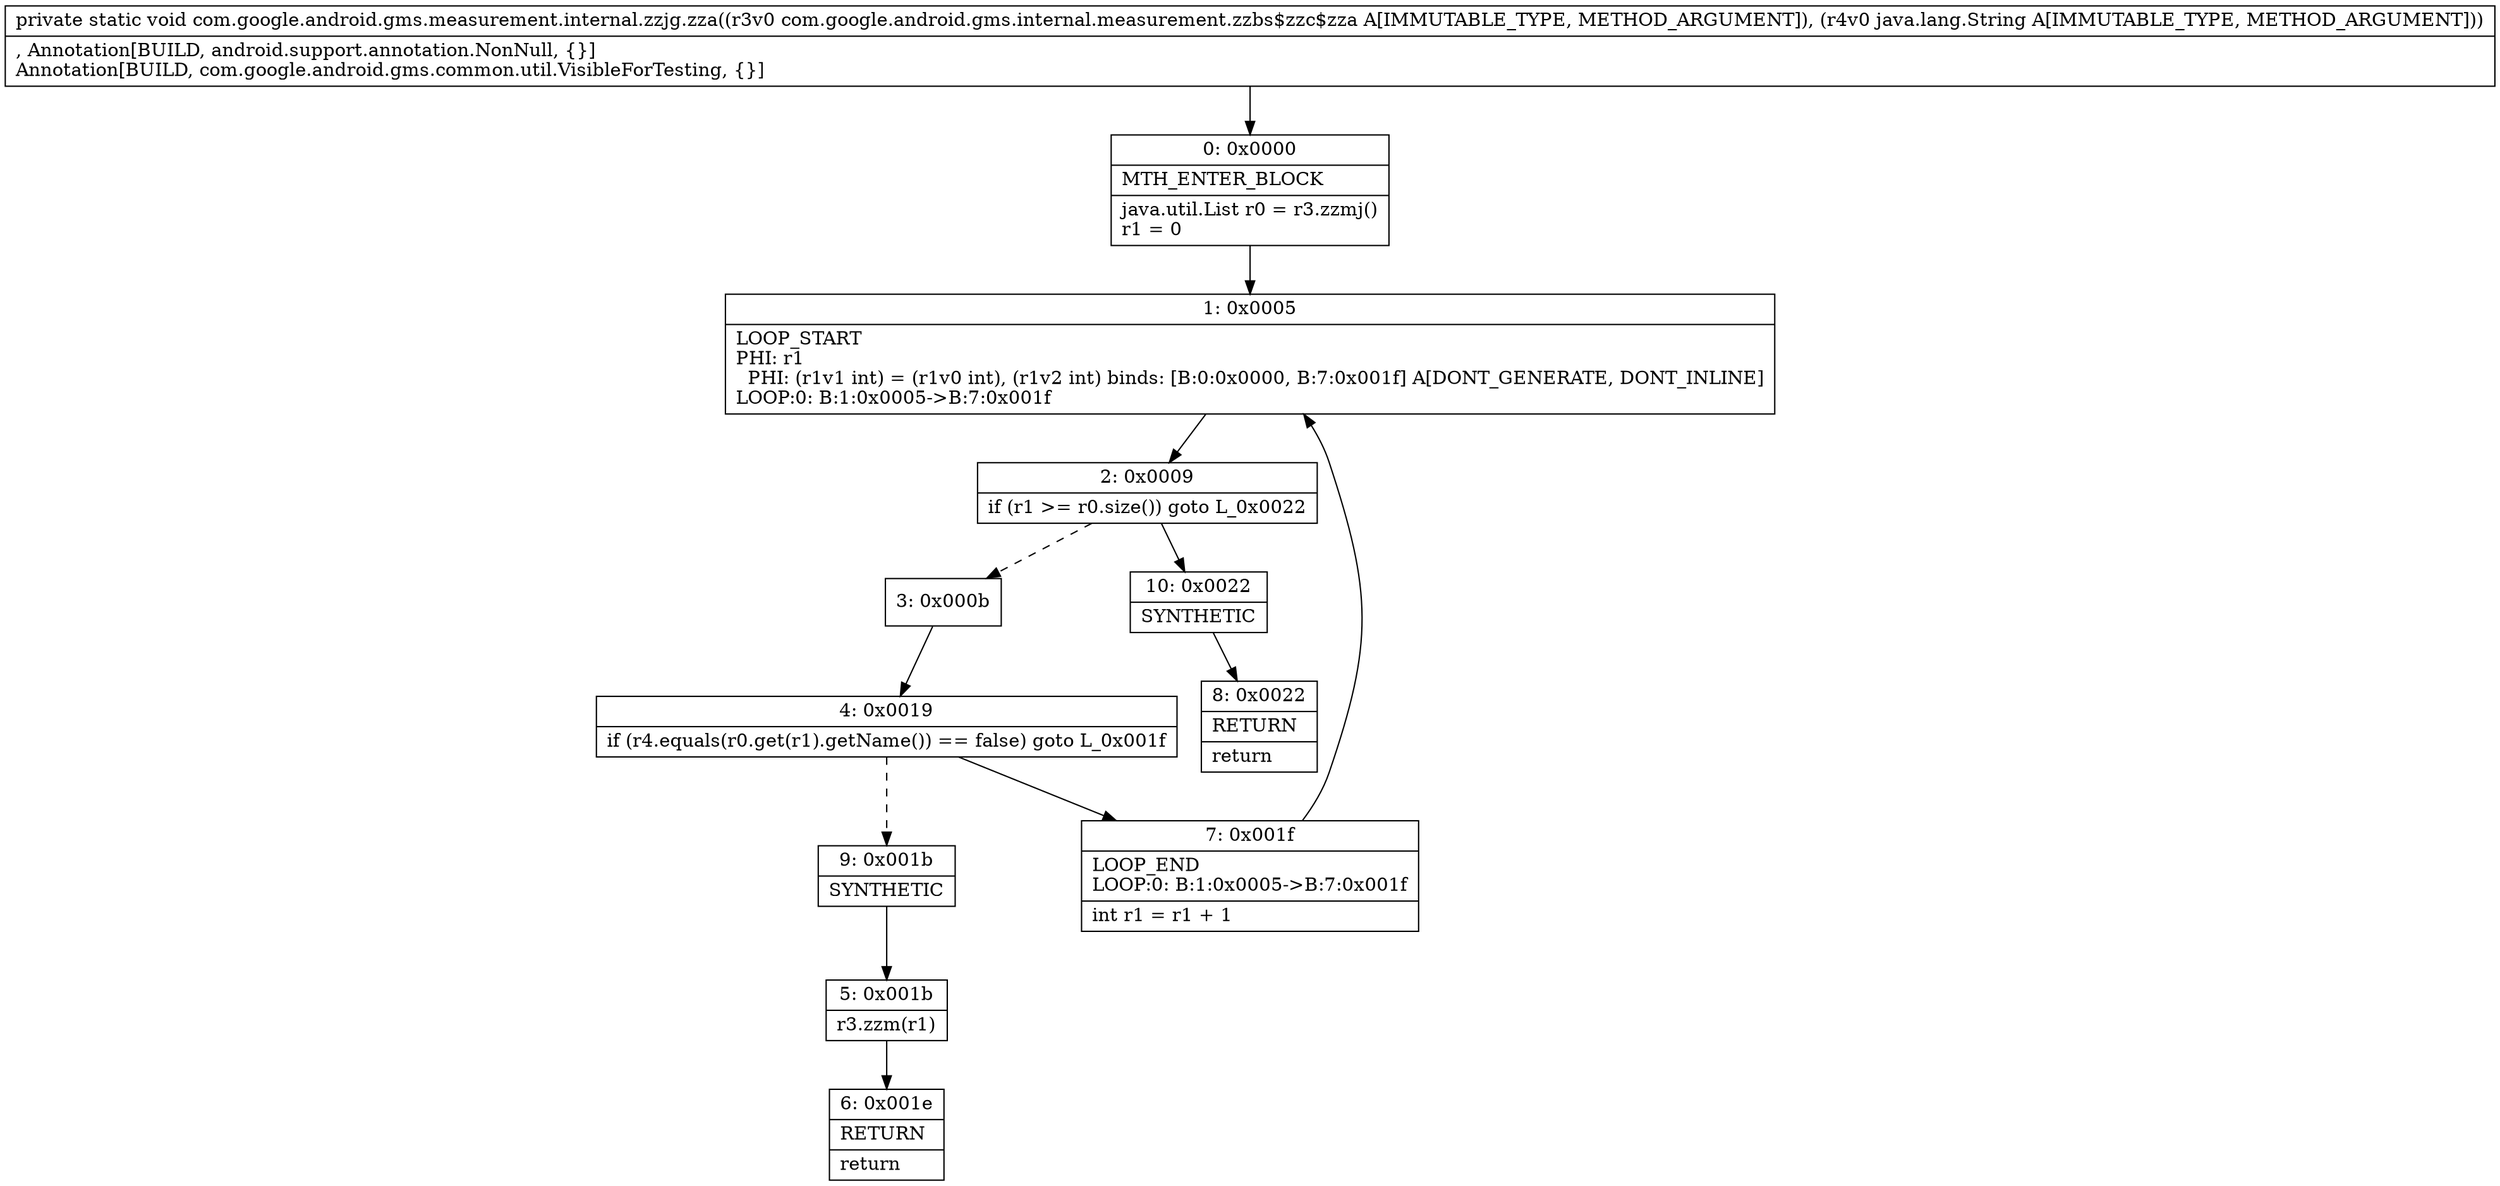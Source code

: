 digraph "CFG forcom.google.android.gms.measurement.internal.zzjg.zza(Lcom\/google\/android\/gms\/internal\/measurement\/zzbs$zzc$zza;Ljava\/lang\/String;)V" {
Node_0 [shape=record,label="{0\:\ 0x0000|MTH_ENTER_BLOCK\l|java.util.List r0 = r3.zzmj()\lr1 = 0\l}"];
Node_1 [shape=record,label="{1\:\ 0x0005|LOOP_START\lPHI: r1 \l  PHI: (r1v1 int) = (r1v0 int), (r1v2 int) binds: [B:0:0x0000, B:7:0x001f] A[DONT_GENERATE, DONT_INLINE]\lLOOP:0: B:1:0x0005\-\>B:7:0x001f\l}"];
Node_2 [shape=record,label="{2\:\ 0x0009|if (r1 \>= r0.size()) goto L_0x0022\l}"];
Node_3 [shape=record,label="{3\:\ 0x000b}"];
Node_4 [shape=record,label="{4\:\ 0x0019|if (r4.equals(r0.get(r1).getName()) == false) goto L_0x001f\l}"];
Node_5 [shape=record,label="{5\:\ 0x001b|r3.zzm(r1)\l}"];
Node_6 [shape=record,label="{6\:\ 0x001e|RETURN\l|return\l}"];
Node_7 [shape=record,label="{7\:\ 0x001f|LOOP_END\lLOOP:0: B:1:0x0005\-\>B:7:0x001f\l|int r1 = r1 + 1\l}"];
Node_8 [shape=record,label="{8\:\ 0x0022|RETURN\l|return\l}"];
Node_9 [shape=record,label="{9\:\ 0x001b|SYNTHETIC\l}"];
Node_10 [shape=record,label="{10\:\ 0x0022|SYNTHETIC\l}"];
MethodNode[shape=record,label="{private static void com.google.android.gms.measurement.internal.zzjg.zza((r3v0 com.google.android.gms.internal.measurement.zzbs$zzc$zza A[IMMUTABLE_TYPE, METHOD_ARGUMENT]), (r4v0 java.lang.String A[IMMUTABLE_TYPE, METHOD_ARGUMENT]))  | , Annotation[BUILD, android.support.annotation.NonNull, \{\}]\lAnnotation[BUILD, com.google.android.gms.common.util.VisibleForTesting, \{\}]\l}"];
MethodNode -> Node_0;
Node_0 -> Node_1;
Node_1 -> Node_2;
Node_2 -> Node_3[style=dashed];
Node_2 -> Node_10;
Node_3 -> Node_4;
Node_4 -> Node_7;
Node_4 -> Node_9[style=dashed];
Node_5 -> Node_6;
Node_7 -> Node_1;
Node_9 -> Node_5;
Node_10 -> Node_8;
}

